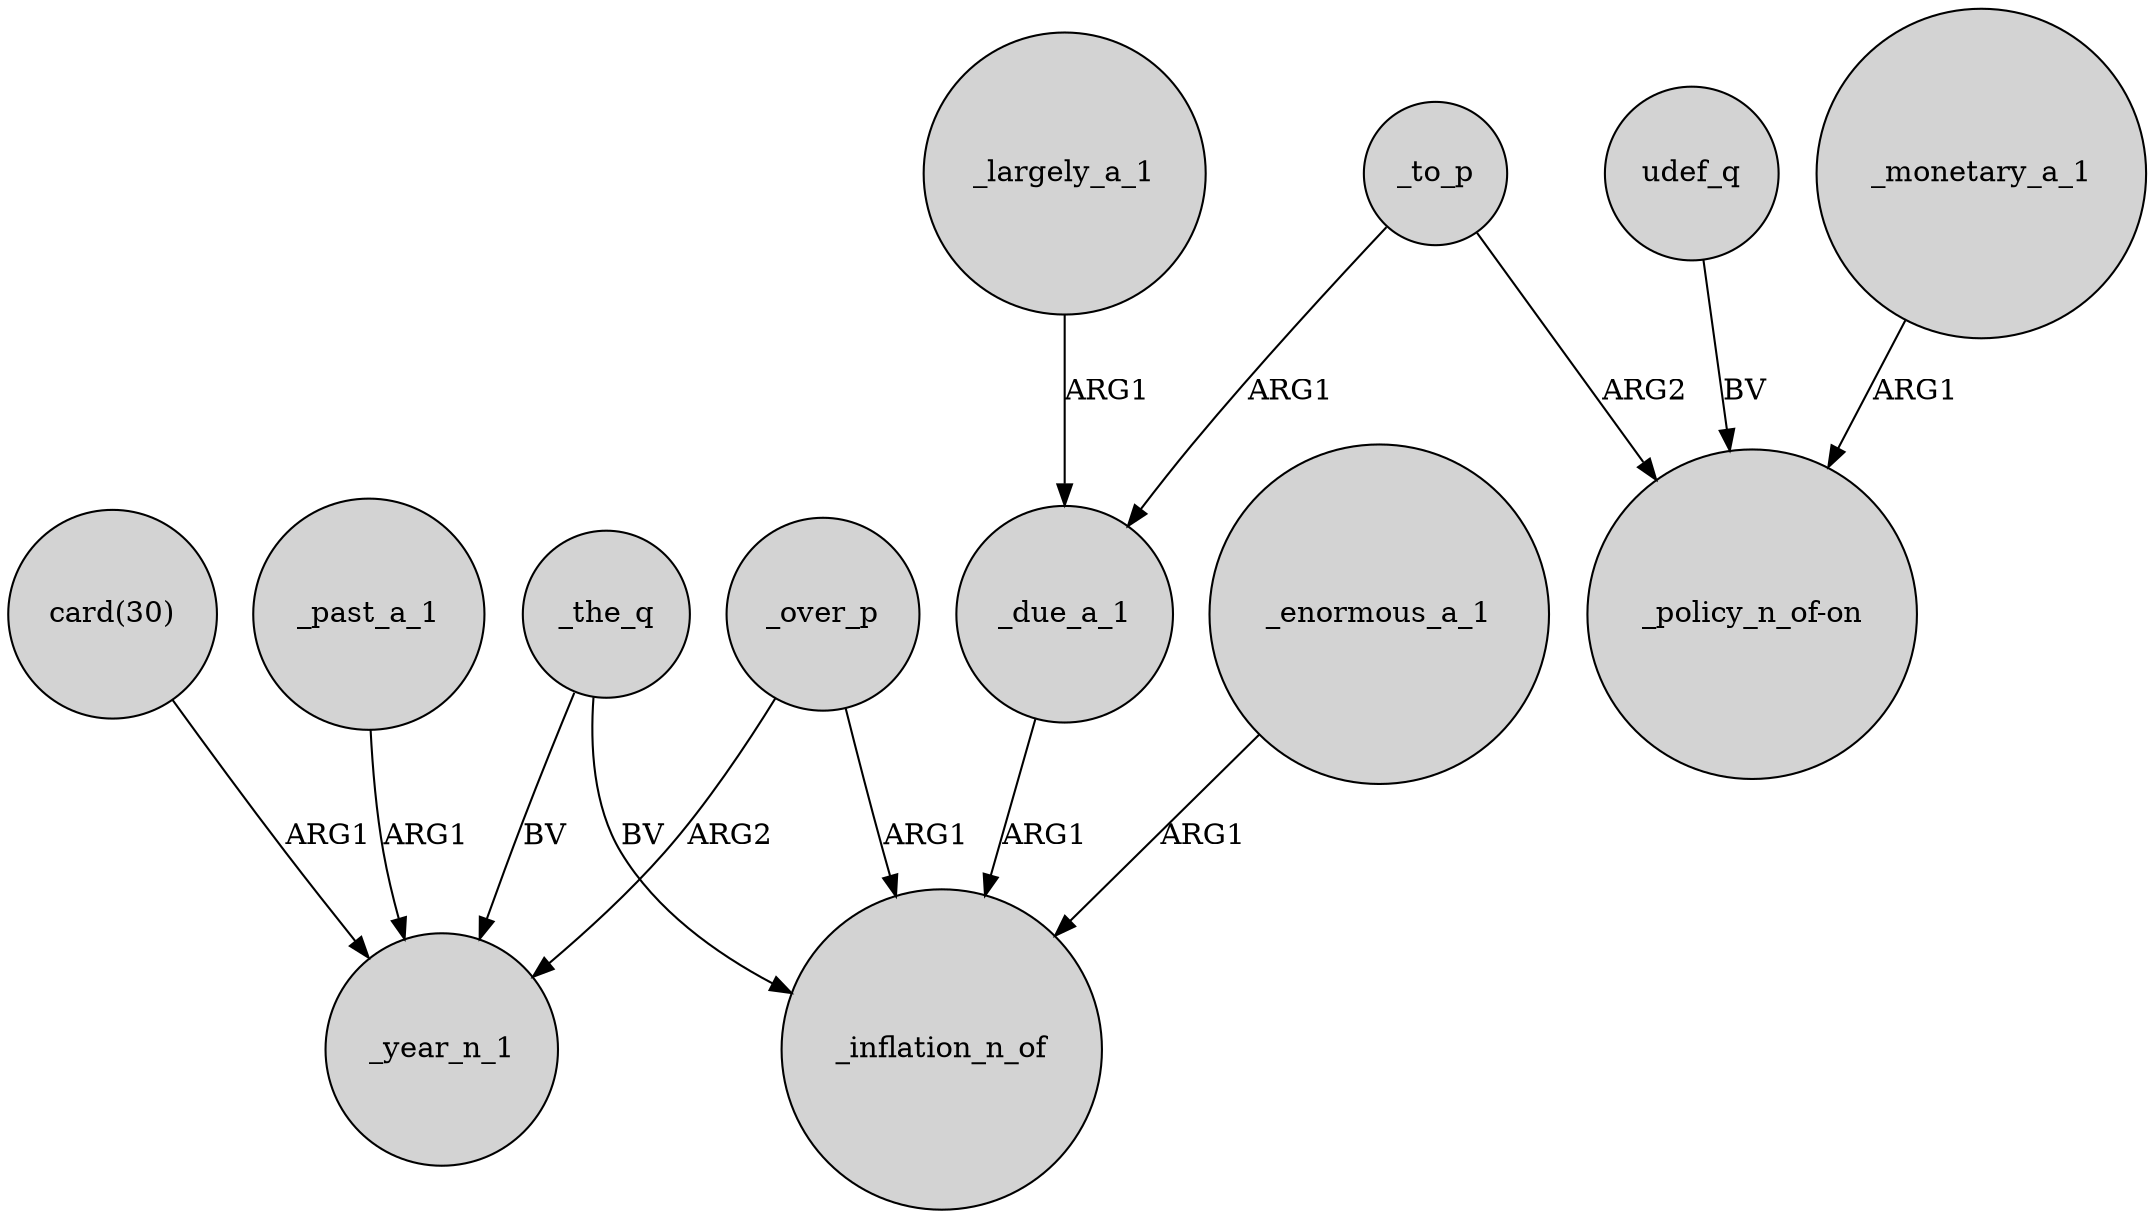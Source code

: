 digraph {
	node [shape=circle style=filled]
	_over_p -> _year_n_1 [label=ARG2]
	_due_a_1 -> _inflation_n_of [label=ARG1]
	_monetary_a_1 -> "_policy_n_of-on" [label=ARG1]
	_the_q -> _inflation_n_of [label=BV]
	_to_p -> _due_a_1 [label=ARG1]
	"card(30)" -> _year_n_1 [label=ARG1]
	udef_q -> "_policy_n_of-on" [label=BV]
	_enormous_a_1 -> _inflation_n_of [label=ARG1]
	_to_p -> "_policy_n_of-on" [label=ARG2]
	_over_p -> _inflation_n_of [label=ARG1]
	_past_a_1 -> _year_n_1 [label=ARG1]
	_largely_a_1 -> _due_a_1 [label=ARG1]
	_the_q -> _year_n_1 [label=BV]
}
